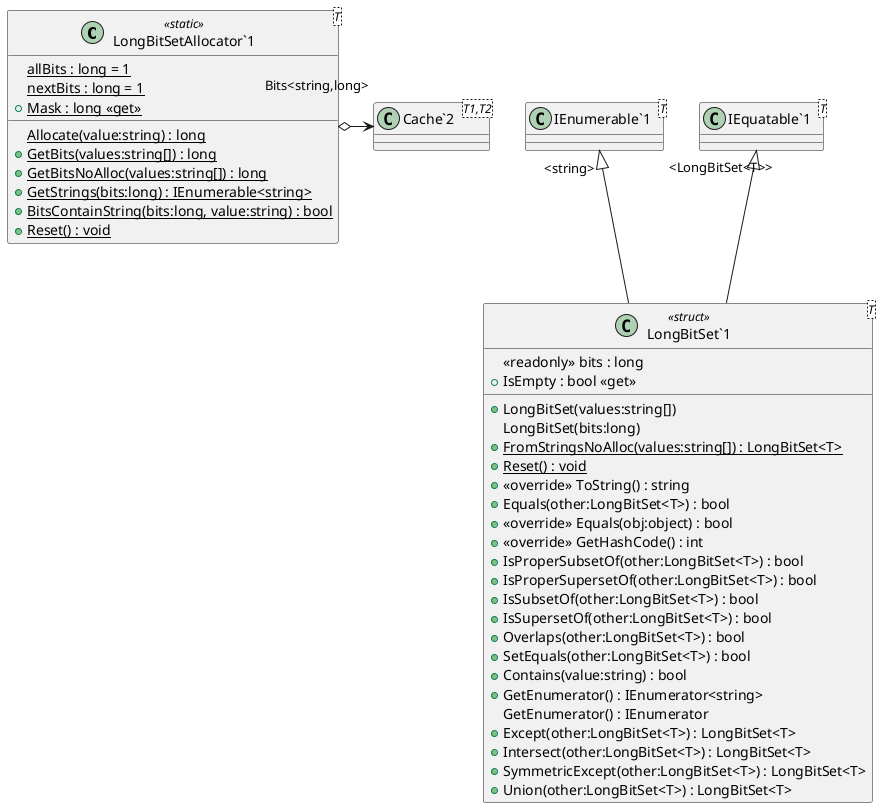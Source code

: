 @startuml
class "LongBitSetAllocator`1"<T> <<static>> {
    {static} allBits : long = 1
    {static} nextBits : long = 1
    {static} Allocate(value:string) : long
    + {static} GetBits(values:string[]) : long
    + {static} GetBitsNoAlloc(values:string[]) : long
    + {static} GetStrings(bits:long) : IEnumerable<string>
    + {static} BitsContainString(bits:long, value:string) : bool
    + {static} Reset() : void
    + {static} Mask : long <<get>>
}
class "LongBitSet`1"<T> <<struct>> {
    <<readonly>> bits : long
    + LongBitSet(values:string[])
    LongBitSet(bits:long)
    + {static} FromStringsNoAlloc(values:string[]) : LongBitSet<T>
    + {static} Reset() : void
    + <<override>> ToString() : string
    + Equals(other:LongBitSet<T>) : bool
    + <<override>> Equals(obj:object) : bool
    + <<override>> GetHashCode() : int
    + IsEmpty : bool <<get>>
    + IsProperSubsetOf(other:LongBitSet<T>) : bool
    + IsProperSupersetOf(other:LongBitSet<T>) : bool
    + IsSubsetOf(other:LongBitSet<T>) : bool
    + IsSupersetOf(other:LongBitSet<T>) : bool
    + Overlaps(other:LongBitSet<T>) : bool
    + SetEquals(other:LongBitSet<T>) : bool
    + Contains(value:string) : bool
    + GetEnumerator() : IEnumerator<string>
    GetEnumerator() : IEnumerator
    + Except(other:LongBitSet<T>) : LongBitSet<T>
    + Intersect(other:LongBitSet<T>) : LongBitSet<T>
    + SymmetricExcept(other:LongBitSet<T>) : LongBitSet<T>
    + Union(other:LongBitSet<T>) : LongBitSet<T>
}
class "Cache`2"<T1,T2> {
}
class "IEnumerable`1"<T> {
}
class "IEquatable`1"<T> {
}
"LongBitSetAllocator`1" o-> "Bits<string,long>" "Cache`2"
"IEnumerable`1" "<string>" <|-- "LongBitSet`1"
"IEquatable`1" "<LongBitSet<T>>" <|-- "LongBitSet`1"
@enduml
